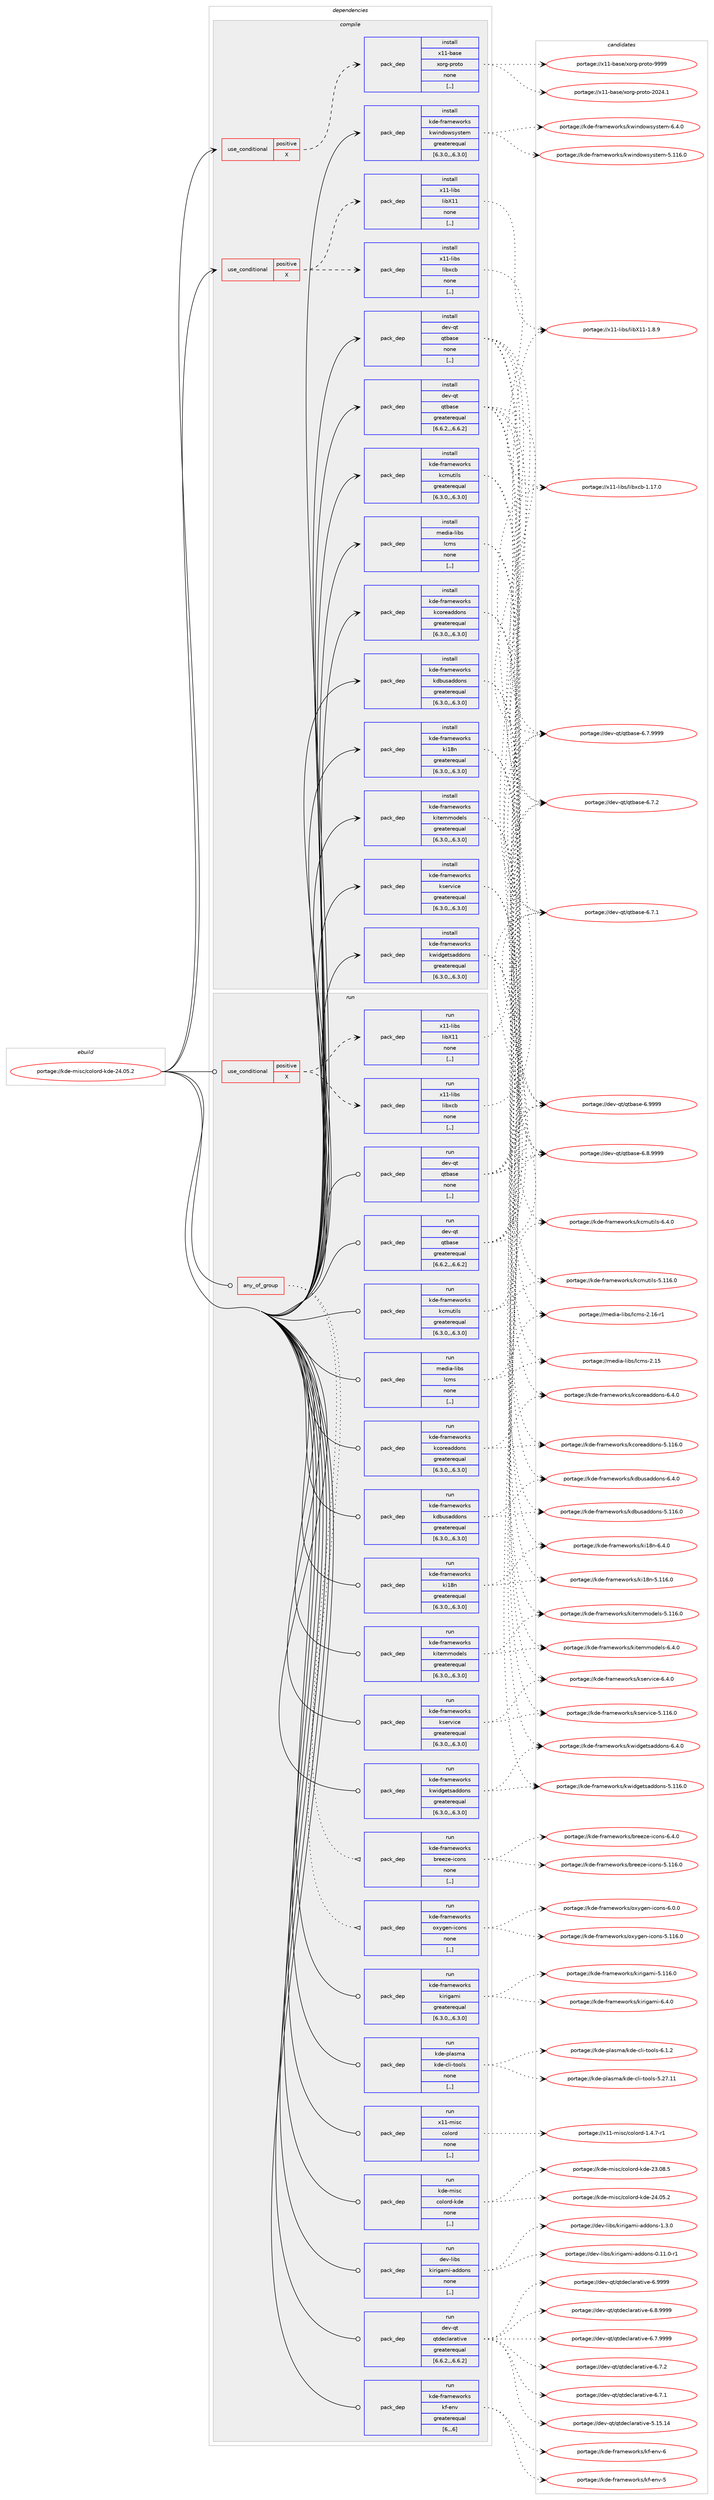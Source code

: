 digraph prolog {

# *************
# Graph options
# *************

newrank=true;
concentrate=true;
compound=true;
graph [rankdir=LR,fontname=Helvetica,fontsize=10,ranksep=1.5];#, ranksep=2.5, nodesep=0.2];
edge  [arrowhead=vee];
node  [fontname=Helvetica,fontsize=10];

# **********
# The ebuild
# **********

subgraph cluster_leftcol {
color=gray;
rank=same;
label=<<i>ebuild</i>>;
id [label="portage://kde-misc/colord-kde-24.05.2", color=red, width=4, href="../kde-misc/colord-kde-24.05.2.svg"];
}

# ****************
# The dependencies
# ****************

subgraph cluster_midcol {
color=gray;
label=<<i>dependencies</i>>;
subgraph cluster_compile {
fillcolor="#eeeeee";
style=filled;
label=<<i>compile</i>>;
subgraph cond68030 {
dependency265515 [label=<<TABLE BORDER="0" CELLBORDER="1" CELLSPACING="0" CELLPADDING="4"><TR><TD ROWSPAN="3" CELLPADDING="10">use_conditional</TD></TR><TR><TD>positive</TD></TR><TR><TD>X</TD></TR></TABLE>>, shape=none, color=red];
subgraph pack195434 {
dependency265516 [label=<<TABLE BORDER="0" CELLBORDER="1" CELLSPACING="0" CELLPADDING="4" WIDTH="220"><TR><TD ROWSPAN="6" CELLPADDING="30">pack_dep</TD></TR><TR><TD WIDTH="110">install</TD></TR><TR><TD>x11-base</TD></TR><TR><TD>xorg-proto</TD></TR><TR><TD>none</TD></TR><TR><TD>[,,]</TD></TR></TABLE>>, shape=none, color=blue];
}
dependency265515:e -> dependency265516:w [weight=20,style="dashed",arrowhead="vee"];
}
id:e -> dependency265515:w [weight=20,style="solid",arrowhead="vee"];
subgraph cond68031 {
dependency265517 [label=<<TABLE BORDER="0" CELLBORDER="1" CELLSPACING="0" CELLPADDING="4"><TR><TD ROWSPAN="3" CELLPADDING="10">use_conditional</TD></TR><TR><TD>positive</TD></TR><TR><TD>X</TD></TR></TABLE>>, shape=none, color=red];
subgraph pack195435 {
dependency265518 [label=<<TABLE BORDER="0" CELLBORDER="1" CELLSPACING="0" CELLPADDING="4" WIDTH="220"><TR><TD ROWSPAN="6" CELLPADDING="30">pack_dep</TD></TR><TR><TD WIDTH="110">install</TD></TR><TR><TD>x11-libs</TD></TR><TR><TD>libX11</TD></TR><TR><TD>none</TD></TR><TR><TD>[,,]</TD></TR></TABLE>>, shape=none, color=blue];
}
dependency265517:e -> dependency265518:w [weight=20,style="dashed",arrowhead="vee"];
subgraph pack195436 {
dependency265519 [label=<<TABLE BORDER="0" CELLBORDER="1" CELLSPACING="0" CELLPADDING="4" WIDTH="220"><TR><TD ROWSPAN="6" CELLPADDING="30">pack_dep</TD></TR><TR><TD WIDTH="110">install</TD></TR><TR><TD>x11-libs</TD></TR><TR><TD>libxcb</TD></TR><TR><TD>none</TD></TR><TR><TD>[,,]</TD></TR></TABLE>>, shape=none, color=blue];
}
dependency265517:e -> dependency265519:w [weight=20,style="dashed",arrowhead="vee"];
}
id:e -> dependency265517:w [weight=20,style="solid",arrowhead="vee"];
subgraph pack195437 {
dependency265520 [label=<<TABLE BORDER="0" CELLBORDER="1" CELLSPACING="0" CELLPADDING="4" WIDTH="220"><TR><TD ROWSPAN="6" CELLPADDING="30">pack_dep</TD></TR><TR><TD WIDTH="110">install</TD></TR><TR><TD>dev-qt</TD></TR><TR><TD>qtbase</TD></TR><TR><TD>greaterequal</TD></TR><TR><TD>[6.6.2,,,6.6.2]</TD></TR></TABLE>>, shape=none, color=blue];
}
id:e -> dependency265520:w [weight=20,style="solid",arrowhead="vee"];
subgraph pack195438 {
dependency265521 [label=<<TABLE BORDER="0" CELLBORDER="1" CELLSPACING="0" CELLPADDING="4" WIDTH="220"><TR><TD ROWSPAN="6" CELLPADDING="30">pack_dep</TD></TR><TR><TD WIDTH="110">install</TD></TR><TR><TD>dev-qt</TD></TR><TR><TD>qtbase</TD></TR><TR><TD>none</TD></TR><TR><TD>[,,]</TD></TR></TABLE>>, shape=none, color=blue];
}
id:e -> dependency265521:w [weight=20,style="solid",arrowhead="vee"];
subgraph pack195439 {
dependency265522 [label=<<TABLE BORDER="0" CELLBORDER="1" CELLSPACING="0" CELLPADDING="4" WIDTH="220"><TR><TD ROWSPAN="6" CELLPADDING="30">pack_dep</TD></TR><TR><TD WIDTH="110">install</TD></TR><TR><TD>kde-frameworks</TD></TR><TR><TD>kcmutils</TD></TR><TR><TD>greaterequal</TD></TR><TR><TD>[6.3.0,,,6.3.0]</TD></TR></TABLE>>, shape=none, color=blue];
}
id:e -> dependency265522:w [weight=20,style="solid",arrowhead="vee"];
subgraph pack195440 {
dependency265523 [label=<<TABLE BORDER="0" CELLBORDER="1" CELLSPACING="0" CELLPADDING="4" WIDTH="220"><TR><TD ROWSPAN="6" CELLPADDING="30">pack_dep</TD></TR><TR><TD WIDTH="110">install</TD></TR><TR><TD>kde-frameworks</TD></TR><TR><TD>kcoreaddons</TD></TR><TR><TD>greaterequal</TD></TR><TR><TD>[6.3.0,,,6.3.0]</TD></TR></TABLE>>, shape=none, color=blue];
}
id:e -> dependency265523:w [weight=20,style="solid",arrowhead="vee"];
subgraph pack195441 {
dependency265524 [label=<<TABLE BORDER="0" CELLBORDER="1" CELLSPACING="0" CELLPADDING="4" WIDTH="220"><TR><TD ROWSPAN="6" CELLPADDING="30">pack_dep</TD></TR><TR><TD WIDTH="110">install</TD></TR><TR><TD>kde-frameworks</TD></TR><TR><TD>kdbusaddons</TD></TR><TR><TD>greaterequal</TD></TR><TR><TD>[6.3.0,,,6.3.0]</TD></TR></TABLE>>, shape=none, color=blue];
}
id:e -> dependency265524:w [weight=20,style="solid",arrowhead="vee"];
subgraph pack195442 {
dependency265525 [label=<<TABLE BORDER="0" CELLBORDER="1" CELLSPACING="0" CELLPADDING="4" WIDTH="220"><TR><TD ROWSPAN="6" CELLPADDING="30">pack_dep</TD></TR><TR><TD WIDTH="110">install</TD></TR><TR><TD>kde-frameworks</TD></TR><TR><TD>ki18n</TD></TR><TR><TD>greaterequal</TD></TR><TR><TD>[6.3.0,,,6.3.0]</TD></TR></TABLE>>, shape=none, color=blue];
}
id:e -> dependency265525:w [weight=20,style="solid",arrowhead="vee"];
subgraph pack195443 {
dependency265526 [label=<<TABLE BORDER="0" CELLBORDER="1" CELLSPACING="0" CELLPADDING="4" WIDTH="220"><TR><TD ROWSPAN="6" CELLPADDING="30">pack_dep</TD></TR><TR><TD WIDTH="110">install</TD></TR><TR><TD>kde-frameworks</TD></TR><TR><TD>kitemmodels</TD></TR><TR><TD>greaterequal</TD></TR><TR><TD>[6.3.0,,,6.3.0]</TD></TR></TABLE>>, shape=none, color=blue];
}
id:e -> dependency265526:w [weight=20,style="solid",arrowhead="vee"];
subgraph pack195444 {
dependency265527 [label=<<TABLE BORDER="0" CELLBORDER="1" CELLSPACING="0" CELLPADDING="4" WIDTH="220"><TR><TD ROWSPAN="6" CELLPADDING="30">pack_dep</TD></TR><TR><TD WIDTH="110">install</TD></TR><TR><TD>kde-frameworks</TD></TR><TR><TD>kservice</TD></TR><TR><TD>greaterequal</TD></TR><TR><TD>[6.3.0,,,6.3.0]</TD></TR></TABLE>>, shape=none, color=blue];
}
id:e -> dependency265527:w [weight=20,style="solid",arrowhead="vee"];
subgraph pack195445 {
dependency265528 [label=<<TABLE BORDER="0" CELLBORDER="1" CELLSPACING="0" CELLPADDING="4" WIDTH="220"><TR><TD ROWSPAN="6" CELLPADDING="30">pack_dep</TD></TR><TR><TD WIDTH="110">install</TD></TR><TR><TD>kde-frameworks</TD></TR><TR><TD>kwidgetsaddons</TD></TR><TR><TD>greaterequal</TD></TR><TR><TD>[6.3.0,,,6.3.0]</TD></TR></TABLE>>, shape=none, color=blue];
}
id:e -> dependency265528:w [weight=20,style="solid",arrowhead="vee"];
subgraph pack195446 {
dependency265529 [label=<<TABLE BORDER="0" CELLBORDER="1" CELLSPACING="0" CELLPADDING="4" WIDTH="220"><TR><TD ROWSPAN="6" CELLPADDING="30">pack_dep</TD></TR><TR><TD WIDTH="110">install</TD></TR><TR><TD>kde-frameworks</TD></TR><TR><TD>kwindowsystem</TD></TR><TR><TD>greaterequal</TD></TR><TR><TD>[6.3.0,,,6.3.0]</TD></TR></TABLE>>, shape=none, color=blue];
}
id:e -> dependency265529:w [weight=20,style="solid",arrowhead="vee"];
subgraph pack195447 {
dependency265530 [label=<<TABLE BORDER="0" CELLBORDER="1" CELLSPACING="0" CELLPADDING="4" WIDTH="220"><TR><TD ROWSPAN="6" CELLPADDING="30">pack_dep</TD></TR><TR><TD WIDTH="110">install</TD></TR><TR><TD>media-libs</TD></TR><TR><TD>lcms</TD></TR><TR><TD>none</TD></TR><TR><TD>[,,]</TD></TR></TABLE>>, shape=none, color=blue];
}
id:e -> dependency265530:w [weight=20,style="solid",arrowhead="vee"];
}
subgraph cluster_compileandrun {
fillcolor="#eeeeee";
style=filled;
label=<<i>compile and run</i>>;
}
subgraph cluster_run {
fillcolor="#eeeeee";
style=filled;
label=<<i>run</i>>;
subgraph any1891 {
dependency265531 [label=<<TABLE BORDER="0" CELLBORDER="1" CELLSPACING="0" CELLPADDING="4"><TR><TD CELLPADDING="10">any_of_group</TD></TR></TABLE>>, shape=none, color=red];subgraph pack195448 {
dependency265532 [label=<<TABLE BORDER="0" CELLBORDER="1" CELLSPACING="0" CELLPADDING="4" WIDTH="220"><TR><TD ROWSPAN="6" CELLPADDING="30">pack_dep</TD></TR><TR><TD WIDTH="110">run</TD></TR><TR><TD>kde-frameworks</TD></TR><TR><TD>breeze-icons</TD></TR><TR><TD>none</TD></TR><TR><TD>[,,]</TD></TR></TABLE>>, shape=none, color=blue];
}
dependency265531:e -> dependency265532:w [weight=20,style="dotted",arrowhead="oinv"];
subgraph pack195449 {
dependency265533 [label=<<TABLE BORDER="0" CELLBORDER="1" CELLSPACING="0" CELLPADDING="4" WIDTH="220"><TR><TD ROWSPAN="6" CELLPADDING="30">pack_dep</TD></TR><TR><TD WIDTH="110">run</TD></TR><TR><TD>kde-frameworks</TD></TR><TR><TD>oxygen-icons</TD></TR><TR><TD>none</TD></TR><TR><TD>[,,]</TD></TR></TABLE>>, shape=none, color=blue];
}
dependency265531:e -> dependency265533:w [weight=20,style="dotted",arrowhead="oinv"];
}
id:e -> dependency265531:w [weight=20,style="solid",arrowhead="odot"];
subgraph cond68032 {
dependency265534 [label=<<TABLE BORDER="0" CELLBORDER="1" CELLSPACING="0" CELLPADDING="4"><TR><TD ROWSPAN="3" CELLPADDING="10">use_conditional</TD></TR><TR><TD>positive</TD></TR><TR><TD>X</TD></TR></TABLE>>, shape=none, color=red];
subgraph pack195450 {
dependency265535 [label=<<TABLE BORDER="0" CELLBORDER="1" CELLSPACING="0" CELLPADDING="4" WIDTH="220"><TR><TD ROWSPAN="6" CELLPADDING="30">pack_dep</TD></TR><TR><TD WIDTH="110">run</TD></TR><TR><TD>x11-libs</TD></TR><TR><TD>libX11</TD></TR><TR><TD>none</TD></TR><TR><TD>[,,]</TD></TR></TABLE>>, shape=none, color=blue];
}
dependency265534:e -> dependency265535:w [weight=20,style="dashed",arrowhead="vee"];
subgraph pack195451 {
dependency265536 [label=<<TABLE BORDER="0" CELLBORDER="1" CELLSPACING="0" CELLPADDING="4" WIDTH="220"><TR><TD ROWSPAN="6" CELLPADDING="30">pack_dep</TD></TR><TR><TD WIDTH="110">run</TD></TR><TR><TD>x11-libs</TD></TR><TR><TD>libxcb</TD></TR><TR><TD>none</TD></TR><TR><TD>[,,]</TD></TR></TABLE>>, shape=none, color=blue];
}
dependency265534:e -> dependency265536:w [weight=20,style="dashed",arrowhead="vee"];
}
id:e -> dependency265534:w [weight=20,style="solid",arrowhead="odot"];
subgraph pack195452 {
dependency265537 [label=<<TABLE BORDER="0" CELLBORDER="1" CELLSPACING="0" CELLPADDING="4" WIDTH="220"><TR><TD ROWSPAN="6" CELLPADDING="30">pack_dep</TD></TR><TR><TD WIDTH="110">run</TD></TR><TR><TD>dev-libs</TD></TR><TR><TD>kirigami-addons</TD></TR><TR><TD>none</TD></TR><TR><TD>[,,]</TD></TR></TABLE>>, shape=none, color=blue];
}
id:e -> dependency265537:w [weight=20,style="solid",arrowhead="odot"];
subgraph pack195453 {
dependency265538 [label=<<TABLE BORDER="0" CELLBORDER="1" CELLSPACING="0" CELLPADDING="4" WIDTH="220"><TR><TD ROWSPAN="6" CELLPADDING="30">pack_dep</TD></TR><TR><TD WIDTH="110">run</TD></TR><TR><TD>dev-qt</TD></TR><TR><TD>qtbase</TD></TR><TR><TD>greaterequal</TD></TR><TR><TD>[6.6.2,,,6.6.2]</TD></TR></TABLE>>, shape=none, color=blue];
}
id:e -> dependency265538:w [weight=20,style="solid",arrowhead="odot"];
subgraph pack195454 {
dependency265539 [label=<<TABLE BORDER="0" CELLBORDER="1" CELLSPACING="0" CELLPADDING="4" WIDTH="220"><TR><TD ROWSPAN="6" CELLPADDING="30">pack_dep</TD></TR><TR><TD WIDTH="110">run</TD></TR><TR><TD>dev-qt</TD></TR><TR><TD>qtbase</TD></TR><TR><TD>none</TD></TR><TR><TD>[,,]</TD></TR></TABLE>>, shape=none, color=blue];
}
id:e -> dependency265539:w [weight=20,style="solid",arrowhead="odot"];
subgraph pack195455 {
dependency265540 [label=<<TABLE BORDER="0" CELLBORDER="1" CELLSPACING="0" CELLPADDING="4" WIDTH="220"><TR><TD ROWSPAN="6" CELLPADDING="30">pack_dep</TD></TR><TR><TD WIDTH="110">run</TD></TR><TR><TD>dev-qt</TD></TR><TR><TD>qtdeclarative</TD></TR><TR><TD>greaterequal</TD></TR><TR><TD>[6.6.2,,,6.6.2]</TD></TR></TABLE>>, shape=none, color=blue];
}
id:e -> dependency265540:w [weight=20,style="solid",arrowhead="odot"];
subgraph pack195456 {
dependency265541 [label=<<TABLE BORDER="0" CELLBORDER="1" CELLSPACING="0" CELLPADDING="4" WIDTH="220"><TR><TD ROWSPAN="6" CELLPADDING="30">pack_dep</TD></TR><TR><TD WIDTH="110">run</TD></TR><TR><TD>kde-frameworks</TD></TR><TR><TD>kcmutils</TD></TR><TR><TD>greaterequal</TD></TR><TR><TD>[6.3.0,,,6.3.0]</TD></TR></TABLE>>, shape=none, color=blue];
}
id:e -> dependency265541:w [weight=20,style="solid",arrowhead="odot"];
subgraph pack195457 {
dependency265542 [label=<<TABLE BORDER="0" CELLBORDER="1" CELLSPACING="0" CELLPADDING="4" WIDTH="220"><TR><TD ROWSPAN="6" CELLPADDING="30">pack_dep</TD></TR><TR><TD WIDTH="110">run</TD></TR><TR><TD>kde-frameworks</TD></TR><TR><TD>kcoreaddons</TD></TR><TR><TD>greaterequal</TD></TR><TR><TD>[6.3.0,,,6.3.0]</TD></TR></TABLE>>, shape=none, color=blue];
}
id:e -> dependency265542:w [weight=20,style="solid",arrowhead="odot"];
subgraph pack195458 {
dependency265543 [label=<<TABLE BORDER="0" CELLBORDER="1" CELLSPACING="0" CELLPADDING="4" WIDTH="220"><TR><TD ROWSPAN="6" CELLPADDING="30">pack_dep</TD></TR><TR><TD WIDTH="110">run</TD></TR><TR><TD>kde-frameworks</TD></TR><TR><TD>kdbusaddons</TD></TR><TR><TD>greaterequal</TD></TR><TR><TD>[6.3.0,,,6.3.0]</TD></TR></TABLE>>, shape=none, color=blue];
}
id:e -> dependency265543:w [weight=20,style="solid",arrowhead="odot"];
subgraph pack195459 {
dependency265544 [label=<<TABLE BORDER="0" CELLBORDER="1" CELLSPACING="0" CELLPADDING="4" WIDTH="220"><TR><TD ROWSPAN="6" CELLPADDING="30">pack_dep</TD></TR><TR><TD WIDTH="110">run</TD></TR><TR><TD>kde-frameworks</TD></TR><TR><TD>kf-env</TD></TR><TR><TD>greaterequal</TD></TR><TR><TD>[6,,,6]</TD></TR></TABLE>>, shape=none, color=blue];
}
id:e -> dependency265544:w [weight=20,style="solid",arrowhead="odot"];
subgraph pack195460 {
dependency265545 [label=<<TABLE BORDER="0" CELLBORDER="1" CELLSPACING="0" CELLPADDING="4" WIDTH="220"><TR><TD ROWSPAN="6" CELLPADDING="30">pack_dep</TD></TR><TR><TD WIDTH="110">run</TD></TR><TR><TD>kde-frameworks</TD></TR><TR><TD>ki18n</TD></TR><TR><TD>greaterequal</TD></TR><TR><TD>[6.3.0,,,6.3.0]</TD></TR></TABLE>>, shape=none, color=blue];
}
id:e -> dependency265545:w [weight=20,style="solid",arrowhead="odot"];
subgraph pack195461 {
dependency265546 [label=<<TABLE BORDER="0" CELLBORDER="1" CELLSPACING="0" CELLPADDING="4" WIDTH="220"><TR><TD ROWSPAN="6" CELLPADDING="30">pack_dep</TD></TR><TR><TD WIDTH="110">run</TD></TR><TR><TD>kde-frameworks</TD></TR><TR><TD>kirigami</TD></TR><TR><TD>greaterequal</TD></TR><TR><TD>[6.3.0,,,6.3.0]</TD></TR></TABLE>>, shape=none, color=blue];
}
id:e -> dependency265546:w [weight=20,style="solid",arrowhead="odot"];
subgraph pack195462 {
dependency265547 [label=<<TABLE BORDER="0" CELLBORDER="1" CELLSPACING="0" CELLPADDING="4" WIDTH="220"><TR><TD ROWSPAN="6" CELLPADDING="30">pack_dep</TD></TR><TR><TD WIDTH="110">run</TD></TR><TR><TD>kde-frameworks</TD></TR><TR><TD>kitemmodels</TD></TR><TR><TD>greaterequal</TD></TR><TR><TD>[6.3.0,,,6.3.0]</TD></TR></TABLE>>, shape=none, color=blue];
}
id:e -> dependency265547:w [weight=20,style="solid",arrowhead="odot"];
subgraph pack195463 {
dependency265548 [label=<<TABLE BORDER="0" CELLBORDER="1" CELLSPACING="0" CELLPADDING="4" WIDTH="220"><TR><TD ROWSPAN="6" CELLPADDING="30">pack_dep</TD></TR><TR><TD WIDTH="110">run</TD></TR><TR><TD>kde-frameworks</TD></TR><TR><TD>kservice</TD></TR><TR><TD>greaterequal</TD></TR><TR><TD>[6.3.0,,,6.3.0]</TD></TR></TABLE>>, shape=none, color=blue];
}
id:e -> dependency265548:w [weight=20,style="solid",arrowhead="odot"];
subgraph pack195464 {
dependency265549 [label=<<TABLE BORDER="0" CELLBORDER="1" CELLSPACING="0" CELLPADDING="4" WIDTH="220"><TR><TD ROWSPAN="6" CELLPADDING="30">pack_dep</TD></TR><TR><TD WIDTH="110">run</TD></TR><TR><TD>kde-frameworks</TD></TR><TR><TD>kwidgetsaddons</TD></TR><TR><TD>greaterequal</TD></TR><TR><TD>[6.3.0,,,6.3.0]</TD></TR></TABLE>>, shape=none, color=blue];
}
id:e -> dependency265549:w [weight=20,style="solid",arrowhead="odot"];
subgraph pack195465 {
dependency265550 [label=<<TABLE BORDER="0" CELLBORDER="1" CELLSPACING="0" CELLPADDING="4" WIDTH="220"><TR><TD ROWSPAN="6" CELLPADDING="30">pack_dep</TD></TR><TR><TD WIDTH="110">run</TD></TR><TR><TD>kde-plasma</TD></TR><TR><TD>kde-cli-tools</TD></TR><TR><TD>none</TD></TR><TR><TD>[,,]</TD></TR></TABLE>>, shape=none, color=blue];
}
id:e -> dependency265550:w [weight=20,style="solid",arrowhead="odot"];
subgraph pack195466 {
dependency265551 [label=<<TABLE BORDER="0" CELLBORDER="1" CELLSPACING="0" CELLPADDING="4" WIDTH="220"><TR><TD ROWSPAN="6" CELLPADDING="30">pack_dep</TD></TR><TR><TD WIDTH="110">run</TD></TR><TR><TD>media-libs</TD></TR><TR><TD>lcms</TD></TR><TR><TD>none</TD></TR><TR><TD>[,,]</TD></TR></TABLE>>, shape=none, color=blue];
}
id:e -> dependency265551:w [weight=20,style="solid",arrowhead="odot"];
subgraph pack195467 {
dependency265552 [label=<<TABLE BORDER="0" CELLBORDER="1" CELLSPACING="0" CELLPADDING="4" WIDTH="220"><TR><TD ROWSPAN="6" CELLPADDING="30">pack_dep</TD></TR><TR><TD WIDTH="110">run</TD></TR><TR><TD>x11-misc</TD></TR><TR><TD>colord</TD></TR><TR><TD>none</TD></TR><TR><TD>[,,]</TD></TR></TABLE>>, shape=none, color=blue];
}
id:e -> dependency265552:w [weight=20,style="solid",arrowhead="odot"];
subgraph pack195468 {
dependency265553 [label=<<TABLE BORDER="0" CELLBORDER="1" CELLSPACING="0" CELLPADDING="4" WIDTH="220"><TR><TD ROWSPAN="6" CELLPADDING="30">pack_dep</TD></TR><TR><TD WIDTH="110">run</TD></TR><TR><TD>kde-misc</TD></TR><TR><TD>colord-kde</TD></TR><TR><TD>none</TD></TR><TR><TD>[,,]</TD></TR></TABLE>>, shape=none, color=blue];
}
id:e -> dependency265553:w [weight=20,style="solid",arrowhead="odot"];
}
}

# **************
# The candidates
# **************

subgraph cluster_choices {
rank=same;
color=gray;
label=<<i>candidates</i>>;

subgraph choice195434 {
color=black;
nodesep=1;
choice120494945989711510147120111114103451121141111161114557575757 [label="portage://x11-base/xorg-proto-9999", color=red, width=4,href="../x11-base/xorg-proto-9999.svg"];
choice1204949459897115101471201111141034511211411111611145504850524649 [label="portage://x11-base/xorg-proto-2024.1", color=red, width=4,href="../x11-base/xorg-proto-2024.1.svg"];
dependency265516:e -> choice120494945989711510147120111114103451121141111161114557575757:w [style=dotted,weight="100"];
dependency265516:e -> choice1204949459897115101471201111141034511211411111611145504850524649:w [style=dotted,weight="100"];
}
subgraph choice195435 {
color=black;
nodesep=1;
choice120494945108105981154710810598884949454946564657 [label="portage://x11-libs/libX11-1.8.9", color=red, width=4,href="../x11-libs/libX11-1.8.9.svg"];
dependency265518:e -> choice120494945108105981154710810598884949454946564657:w [style=dotted,weight="100"];
}
subgraph choice195436 {
color=black;
nodesep=1;
choice120494945108105981154710810598120999845494649554648 [label="portage://x11-libs/libxcb-1.17.0", color=red, width=4,href="../x11-libs/libxcb-1.17.0.svg"];
dependency265519:e -> choice120494945108105981154710810598120999845494649554648:w [style=dotted,weight="100"];
}
subgraph choice195437 {
color=black;
nodesep=1;
choice1001011184511311647113116989711510145544657575757 [label="portage://dev-qt/qtbase-6.9999", color=red, width=4,href="../dev-qt/qtbase-6.9999.svg"];
choice10010111845113116471131169897115101455446564657575757 [label="portage://dev-qt/qtbase-6.8.9999", color=red, width=4,href="../dev-qt/qtbase-6.8.9999.svg"];
choice10010111845113116471131169897115101455446554657575757 [label="portage://dev-qt/qtbase-6.7.9999", color=red, width=4,href="../dev-qt/qtbase-6.7.9999.svg"];
choice10010111845113116471131169897115101455446554650 [label="portage://dev-qt/qtbase-6.7.2", color=red, width=4,href="../dev-qt/qtbase-6.7.2.svg"];
choice10010111845113116471131169897115101455446554649 [label="portage://dev-qt/qtbase-6.7.1", color=red, width=4,href="../dev-qt/qtbase-6.7.1.svg"];
dependency265520:e -> choice1001011184511311647113116989711510145544657575757:w [style=dotted,weight="100"];
dependency265520:e -> choice10010111845113116471131169897115101455446564657575757:w [style=dotted,weight="100"];
dependency265520:e -> choice10010111845113116471131169897115101455446554657575757:w [style=dotted,weight="100"];
dependency265520:e -> choice10010111845113116471131169897115101455446554650:w [style=dotted,weight="100"];
dependency265520:e -> choice10010111845113116471131169897115101455446554649:w [style=dotted,weight="100"];
}
subgraph choice195438 {
color=black;
nodesep=1;
choice1001011184511311647113116989711510145544657575757 [label="portage://dev-qt/qtbase-6.9999", color=red, width=4,href="../dev-qt/qtbase-6.9999.svg"];
choice10010111845113116471131169897115101455446564657575757 [label="portage://dev-qt/qtbase-6.8.9999", color=red, width=4,href="../dev-qt/qtbase-6.8.9999.svg"];
choice10010111845113116471131169897115101455446554657575757 [label="portage://dev-qt/qtbase-6.7.9999", color=red, width=4,href="../dev-qt/qtbase-6.7.9999.svg"];
choice10010111845113116471131169897115101455446554650 [label="portage://dev-qt/qtbase-6.7.2", color=red, width=4,href="../dev-qt/qtbase-6.7.2.svg"];
choice10010111845113116471131169897115101455446554649 [label="portage://dev-qt/qtbase-6.7.1", color=red, width=4,href="../dev-qt/qtbase-6.7.1.svg"];
dependency265521:e -> choice1001011184511311647113116989711510145544657575757:w [style=dotted,weight="100"];
dependency265521:e -> choice10010111845113116471131169897115101455446564657575757:w [style=dotted,weight="100"];
dependency265521:e -> choice10010111845113116471131169897115101455446554657575757:w [style=dotted,weight="100"];
dependency265521:e -> choice10010111845113116471131169897115101455446554650:w [style=dotted,weight="100"];
dependency265521:e -> choice10010111845113116471131169897115101455446554649:w [style=dotted,weight="100"];
}
subgraph choice195439 {
color=black;
nodesep=1;
choice10710010145102114971091011191111141071154710799109117116105108115455446524648 [label="portage://kde-frameworks/kcmutils-6.4.0", color=red, width=4,href="../kde-frameworks/kcmutils-6.4.0.svg"];
choice107100101451021149710910111911111410711547107991091171161051081154553464949544648 [label="portage://kde-frameworks/kcmutils-5.116.0", color=red, width=4,href="../kde-frameworks/kcmutils-5.116.0.svg"];
dependency265522:e -> choice10710010145102114971091011191111141071154710799109117116105108115455446524648:w [style=dotted,weight="100"];
dependency265522:e -> choice107100101451021149710910111911111410711547107991091171161051081154553464949544648:w [style=dotted,weight="100"];
}
subgraph choice195440 {
color=black;
nodesep=1;
choice1071001014510211497109101119111114107115471079911111410197100100111110115455446524648 [label="portage://kde-frameworks/kcoreaddons-6.4.0", color=red, width=4,href="../kde-frameworks/kcoreaddons-6.4.0.svg"];
choice10710010145102114971091011191111141071154710799111114101971001001111101154553464949544648 [label="portage://kde-frameworks/kcoreaddons-5.116.0", color=red, width=4,href="../kde-frameworks/kcoreaddons-5.116.0.svg"];
dependency265523:e -> choice1071001014510211497109101119111114107115471079911111410197100100111110115455446524648:w [style=dotted,weight="100"];
dependency265523:e -> choice10710010145102114971091011191111141071154710799111114101971001001111101154553464949544648:w [style=dotted,weight="100"];
}
subgraph choice195441 {
color=black;
nodesep=1;
choice1071001014510211497109101119111114107115471071009811711597100100111110115455446524648 [label="portage://kde-frameworks/kdbusaddons-6.4.0", color=red, width=4,href="../kde-frameworks/kdbusaddons-6.4.0.svg"];
choice10710010145102114971091011191111141071154710710098117115971001001111101154553464949544648 [label="portage://kde-frameworks/kdbusaddons-5.116.0", color=red, width=4,href="../kde-frameworks/kdbusaddons-5.116.0.svg"];
dependency265524:e -> choice1071001014510211497109101119111114107115471071009811711597100100111110115455446524648:w [style=dotted,weight="100"];
dependency265524:e -> choice10710010145102114971091011191111141071154710710098117115971001001111101154553464949544648:w [style=dotted,weight="100"];
}
subgraph choice195442 {
color=black;
nodesep=1;
choice1071001014510211497109101119111114107115471071054956110455446524648 [label="portage://kde-frameworks/ki18n-6.4.0", color=red, width=4,href="../kde-frameworks/ki18n-6.4.0.svg"];
choice10710010145102114971091011191111141071154710710549561104553464949544648 [label="portage://kde-frameworks/ki18n-5.116.0", color=red, width=4,href="../kde-frameworks/ki18n-5.116.0.svg"];
dependency265525:e -> choice1071001014510211497109101119111114107115471071054956110455446524648:w [style=dotted,weight="100"];
dependency265525:e -> choice10710010145102114971091011191111141071154710710549561104553464949544648:w [style=dotted,weight="100"];
}
subgraph choice195443 {
color=black;
nodesep=1;
choice107100101451021149710910111911111410711547107105116101109109111100101108115455446524648 [label="portage://kde-frameworks/kitemmodels-6.4.0", color=red, width=4,href="../kde-frameworks/kitemmodels-6.4.0.svg"];
choice1071001014510211497109101119111114107115471071051161011091091111001011081154553464949544648 [label="portage://kde-frameworks/kitemmodels-5.116.0", color=red, width=4,href="../kde-frameworks/kitemmodels-5.116.0.svg"];
dependency265526:e -> choice107100101451021149710910111911111410711547107105116101109109111100101108115455446524648:w [style=dotted,weight="100"];
dependency265526:e -> choice1071001014510211497109101119111114107115471071051161011091091111001011081154553464949544648:w [style=dotted,weight="100"];
}
subgraph choice195444 {
color=black;
nodesep=1;
choice10710010145102114971091011191111141071154710711510111411810599101455446524648 [label="portage://kde-frameworks/kservice-6.4.0", color=red, width=4,href="../kde-frameworks/kservice-6.4.0.svg"];
choice107100101451021149710910111911111410711547107115101114118105991014553464949544648 [label="portage://kde-frameworks/kservice-5.116.0", color=red, width=4,href="../kde-frameworks/kservice-5.116.0.svg"];
dependency265527:e -> choice10710010145102114971091011191111141071154710711510111411810599101455446524648:w [style=dotted,weight="100"];
dependency265527:e -> choice107100101451021149710910111911111410711547107115101114118105991014553464949544648:w [style=dotted,weight="100"];
}
subgraph choice195445 {
color=black;
nodesep=1;
choice10710010145102114971091011191111141071154710711910510010310111611597100100111110115455446524648 [label="portage://kde-frameworks/kwidgetsaddons-6.4.0", color=red, width=4,href="../kde-frameworks/kwidgetsaddons-6.4.0.svg"];
choice107100101451021149710910111911111410711547107119105100103101116115971001001111101154553464949544648 [label="portage://kde-frameworks/kwidgetsaddons-5.116.0", color=red, width=4,href="../kde-frameworks/kwidgetsaddons-5.116.0.svg"];
dependency265528:e -> choice10710010145102114971091011191111141071154710711910510010310111611597100100111110115455446524648:w [style=dotted,weight="100"];
dependency265528:e -> choice107100101451021149710910111911111410711547107119105100103101116115971001001111101154553464949544648:w [style=dotted,weight="100"];
}
subgraph choice195446 {
color=black;
nodesep=1;
choice107100101451021149710910111911111410711547107119105110100111119115121115116101109455446524648 [label="portage://kde-frameworks/kwindowsystem-6.4.0", color=red, width=4,href="../kde-frameworks/kwindowsystem-6.4.0.svg"];
choice1071001014510211497109101119111114107115471071191051101001111191151211151161011094553464949544648 [label="portage://kde-frameworks/kwindowsystem-5.116.0", color=red, width=4,href="../kde-frameworks/kwindowsystem-5.116.0.svg"];
dependency265529:e -> choice107100101451021149710910111911111410711547107119105110100111119115121115116101109455446524648:w [style=dotted,weight="100"];
dependency265529:e -> choice1071001014510211497109101119111114107115471071191051101001111191151211151161011094553464949544648:w [style=dotted,weight="100"];
}
subgraph choice195447 {
color=black;
nodesep=1;
choice109101100105974510810598115471089910911545504649544511449 [label="portage://media-libs/lcms-2.16-r1", color=red, width=4,href="../media-libs/lcms-2.16-r1.svg"];
choice10910110010597451081059811547108991091154550464953 [label="portage://media-libs/lcms-2.15", color=red, width=4,href="../media-libs/lcms-2.15.svg"];
dependency265530:e -> choice109101100105974510810598115471089910911545504649544511449:w [style=dotted,weight="100"];
dependency265530:e -> choice10910110010597451081059811547108991091154550464953:w [style=dotted,weight="100"];
}
subgraph choice195448 {
color=black;
nodesep=1;
choice107100101451021149710910111911111410711547981141011011221014510599111110115455446524648 [label="portage://kde-frameworks/breeze-icons-6.4.0", color=red, width=4,href="../kde-frameworks/breeze-icons-6.4.0.svg"];
choice1071001014510211497109101119111114107115479811410110112210145105991111101154553464949544648 [label="portage://kde-frameworks/breeze-icons-5.116.0", color=red, width=4,href="../kde-frameworks/breeze-icons-5.116.0.svg"];
dependency265532:e -> choice107100101451021149710910111911111410711547981141011011221014510599111110115455446524648:w [style=dotted,weight="100"];
dependency265532:e -> choice1071001014510211497109101119111114107115479811410110112210145105991111101154553464949544648:w [style=dotted,weight="100"];
}
subgraph choice195449 {
color=black;
nodesep=1;
choice1071001014510211497109101119111114107115471111201211031011104510599111110115455446484648 [label="portage://kde-frameworks/oxygen-icons-6.0.0", color=red, width=4,href="../kde-frameworks/oxygen-icons-6.0.0.svg"];
choice10710010145102114971091011191111141071154711112012110310111045105991111101154553464949544648 [label="portage://kde-frameworks/oxygen-icons-5.116.0", color=red, width=4,href="../kde-frameworks/oxygen-icons-5.116.0.svg"];
dependency265533:e -> choice1071001014510211497109101119111114107115471111201211031011104510599111110115455446484648:w [style=dotted,weight="100"];
dependency265533:e -> choice10710010145102114971091011191111141071154711112012110310111045105991111101154553464949544648:w [style=dotted,weight="100"];
}
subgraph choice195450 {
color=black;
nodesep=1;
choice120494945108105981154710810598884949454946564657 [label="portage://x11-libs/libX11-1.8.9", color=red, width=4,href="../x11-libs/libX11-1.8.9.svg"];
dependency265535:e -> choice120494945108105981154710810598884949454946564657:w [style=dotted,weight="100"];
}
subgraph choice195451 {
color=black;
nodesep=1;
choice120494945108105981154710810598120999845494649554648 [label="portage://x11-libs/libxcb-1.17.0", color=red, width=4,href="../x11-libs/libxcb-1.17.0.svg"];
dependency265536:e -> choice120494945108105981154710810598120999845494649554648:w [style=dotted,weight="100"];
}
subgraph choice195452 {
color=black;
nodesep=1;
choice100101118451081059811547107105114105103971091054597100100111110115454946514648 [label="portage://dev-libs/kirigami-addons-1.3.0", color=red, width=4,href="../dev-libs/kirigami-addons-1.3.0.svg"];
choice100101118451081059811547107105114105103971091054597100100111110115454846494946484511449 [label="portage://dev-libs/kirigami-addons-0.11.0-r1", color=red, width=4,href="../dev-libs/kirigami-addons-0.11.0-r1.svg"];
dependency265537:e -> choice100101118451081059811547107105114105103971091054597100100111110115454946514648:w [style=dotted,weight="100"];
dependency265537:e -> choice100101118451081059811547107105114105103971091054597100100111110115454846494946484511449:w [style=dotted,weight="100"];
}
subgraph choice195453 {
color=black;
nodesep=1;
choice1001011184511311647113116989711510145544657575757 [label="portage://dev-qt/qtbase-6.9999", color=red, width=4,href="../dev-qt/qtbase-6.9999.svg"];
choice10010111845113116471131169897115101455446564657575757 [label="portage://dev-qt/qtbase-6.8.9999", color=red, width=4,href="../dev-qt/qtbase-6.8.9999.svg"];
choice10010111845113116471131169897115101455446554657575757 [label="portage://dev-qt/qtbase-6.7.9999", color=red, width=4,href="../dev-qt/qtbase-6.7.9999.svg"];
choice10010111845113116471131169897115101455446554650 [label="portage://dev-qt/qtbase-6.7.2", color=red, width=4,href="../dev-qt/qtbase-6.7.2.svg"];
choice10010111845113116471131169897115101455446554649 [label="portage://dev-qt/qtbase-6.7.1", color=red, width=4,href="../dev-qt/qtbase-6.7.1.svg"];
dependency265538:e -> choice1001011184511311647113116989711510145544657575757:w [style=dotted,weight="100"];
dependency265538:e -> choice10010111845113116471131169897115101455446564657575757:w [style=dotted,weight="100"];
dependency265538:e -> choice10010111845113116471131169897115101455446554657575757:w [style=dotted,weight="100"];
dependency265538:e -> choice10010111845113116471131169897115101455446554650:w [style=dotted,weight="100"];
dependency265538:e -> choice10010111845113116471131169897115101455446554649:w [style=dotted,weight="100"];
}
subgraph choice195454 {
color=black;
nodesep=1;
choice1001011184511311647113116989711510145544657575757 [label="portage://dev-qt/qtbase-6.9999", color=red, width=4,href="../dev-qt/qtbase-6.9999.svg"];
choice10010111845113116471131169897115101455446564657575757 [label="portage://dev-qt/qtbase-6.8.9999", color=red, width=4,href="../dev-qt/qtbase-6.8.9999.svg"];
choice10010111845113116471131169897115101455446554657575757 [label="portage://dev-qt/qtbase-6.7.9999", color=red, width=4,href="../dev-qt/qtbase-6.7.9999.svg"];
choice10010111845113116471131169897115101455446554650 [label="portage://dev-qt/qtbase-6.7.2", color=red, width=4,href="../dev-qt/qtbase-6.7.2.svg"];
choice10010111845113116471131169897115101455446554649 [label="portage://dev-qt/qtbase-6.7.1", color=red, width=4,href="../dev-qt/qtbase-6.7.1.svg"];
dependency265539:e -> choice1001011184511311647113116989711510145544657575757:w [style=dotted,weight="100"];
dependency265539:e -> choice10010111845113116471131169897115101455446564657575757:w [style=dotted,weight="100"];
dependency265539:e -> choice10010111845113116471131169897115101455446554657575757:w [style=dotted,weight="100"];
dependency265539:e -> choice10010111845113116471131169897115101455446554650:w [style=dotted,weight="100"];
dependency265539:e -> choice10010111845113116471131169897115101455446554649:w [style=dotted,weight="100"];
}
subgraph choice195455 {
color=black;
nodesep=1;
choice100101118451131164711311610010199108971149711610511810145544657575757 [label="portage://dev-qt/qtdeclarative-6.9999", color=red, width=4,href="../dev-qt/qtdeclarative-6.9999.svg"];
choice1001011184511311647113116100101991089711497116105118101455446564657575757 [label="portage://dev-qt/qtdeclarative-6.8.9999", color=red, width=4,href="../dev-qt/qtdeclarative-6.8.9999.svg"];
choice1001011184511311647113116100101991089711497116105118101455446554657575757 [label="portage://dev-qt/qtdeclarative-6.7.9999", color=red, width=4,href="../dev-qt/qtdeclarative-6.7.9999.svg"];
choice1001011184511311647113116100101991089711497116105118101455446554650 [label="portage://dev-qt/qtdeclarative-6.7.2", color=red, width=4,href="../dev-qt/qtdeclarative-6.7.2.svg"];
choice1001011184511311647113116100101991089711497116105118101455446554649 [label="portage://dev-qt/qtdeclarative-6.7.1", color=red, width=4,href="../dev-qt/qtdeclarative-6.7.1.svg"];
choice10010111845113116471131161001019910897114971161051181014553464953464952 [label="portage://dev-qt/qtdeclarative-5.15.14", color=red, width=4,href="../dev-qt/qtdeclarative-5.15.14.svg"];
dependency265540:e -> choice100101118451131164711311610010199108971149711610511810145544657575757:w [style=dotted,weight="100"];
dependency265540:e -> choice1001011184511311647113116100101991089711497116105118101455446564657575757:w [style=dotted,weight="100"];
dependency265540:e -> choice1001011184511311647113116100101991089711497116105118101455446554657575757:w [style=dotted,weight="100"];
dependency265540:e -> choice1001011184511311647113116100101991089711497116105118101455446554650:w [style=dotted,weight="100"];
dependency265540:e -> choice1001011184511311647113116100101991089711497116105118101455446554649:w [style=dotted,weight="100"];
dependency265540:e -> choice10010111845113116471131161001019910897114971161051181014553464953464952:w [style=dotted,weight="100"];
}
subgraph choice195456 {
color=black;
nodesep=1;
choice10710010145102114971091011191111141071154710799109117116105108115455446524648 [label="portage://kde-frameworks/kcmutils-6.4.0", color=red, width=4,href="../kde-frameworks/kcmutils-6.4.0.svg"];
choice107100101451021149710910111911111410711547107991091171161051081154553464949544648 [label="portage://kde-frameworks/kcmutils-5.116.0", color=red, width=4,href="../kde-frameworks/kcmutils-5.116.0.svg"];
dependency265541:e -> choice10710010145102114971091011191111141071154710799109117116105108115455446524648:w [style=dotted,weight="100"];
dependency265541:e -> choice107100101451021149710910111911111410711547107991091171161051081154553464949544648:w [style=dotted,weight="100"];
}
subgraph choice195457 {
color=black;
nodesep=1;
choice1071001014510211497109101119111114107115471079911111410197100100111110115455446524648 [label="portage://kde-frameworks/kcoreaddons-6.4.0", color=red, width=4,href="../kde-frameworks/kcoreaddons-6.4.0.svg"];
choice10710010145102114971091011191111141071154710799111114101971001001111101154553464949544648 [label="portage://kde-frameworks/kcoreaddons-5.116.0", color=red, width=4,href="../kde-frameworks/kcoreaddons-5.116.0.svg"];
dependency265542:e -> choice1071001014510211497109101119111114107115471079911111410197100100111110115455446524648:w [style=dotted,weight="100"];
dependency265542:e -> choice10710010145102114971091011191111141071154710799111114101971001001111101154553464949544648:w [style=dotted,weight="100"];
}
subgraph choice195458 {
color=black;
nodesep=1;
choice1071001014510211497109101119111114107115471071009811711597100100111110115455446524648 [label="portage://kde-frameworks/kdbusaddons-6.4.0", color=red, width=4,href="../kde-frameworks/kdbusaddons-6.4.0.svg"];
choice10710010145102114971091011191111141071154710710098117115971001001111101154553464949544648 [label="portage://kde-frameworks/kdbusaddons-5.116.0", color=red, width=4,href="../kde-frameworks/kdbusaddons-5.116.0.svg"];
dependency265543:e -> choice1071001014510211497109101119111114107115471071009811711597100100111110115455446524648:w [style=dotted,weight="100"];
dependency265543:e -> choice10710010145102114971091011191111141071154710710098117115971001001111101154553464949544648:w [style=dotted,weight="100"];
}
subgraph choice195459 {
color=black;
nodesep=1;
choice107100101451021149710910111911111410711547107102451011101184554 [label="portage://kde-frameworks/kf-env-6", color=red, width=4,href="../kde-frameworks/kf-env-6.svg"];
choice107100101451021149710910111911111410711547107102451011101184553 [label="portage://kde-frameworks/kf-env-5", color=red, width=4,href="../kde-frameworks/kf-env-5.svg"];
dependency265544:e -> choice107100101451021149710910111911111410711547107102451011101184554:w [style=dotted,weight="100"];
dependency265544:e -> choice107100101451021149710910111911111410711547107102451011101184553:w [style=dotted,weight="100"];
}
subgraph choice195460 {
color=black;
nodesep=1;
choice1071001014510211497109101119111114107115471071054956110455446524648 [label="portage://kde-frameworks/ki18n-6.4.0", color=red, width=4,href="../kde-frameworks/ki18n-6.4.0.svg"];
choice10710010145102114971091011191111141071154710710549561104553464949544648 [label="portage://kde-frameworks/ki18n-5.116.0", color=red, width=4,href="../kde-frameworks/ki18n-5.116.0.svg"];
dependency265545:e -> choice1071001014510211497109101119111114107115471071054956110455446524648:w [style=dotted,weight="100"];
dependency265545:e -> choice10710010145102114971091011191111141071154710710549561104553464949544648:w [style=dotted,weight="100"];
}
subgraph choice195461 {
color=black;
nodesep=1;
choice10710010145102114971091011191111141071154710710511410510397109105455446524648 [label="portage://kde-frameworks/kirigami-6.4.0", color=red, width=4,href="../kde-frameworks/kirigami-6.4.0.svg"];
choice107100101451021149710910111911111410711547107105114105103971091054553464949544648 [label="portage://kde-frameworks/kirigami-5.116.0", color=red, width=4,href="../kde-frameworks/kirigami-5.116.0.svg"];
dependency265546:e -> choice10710010145102114971091011191111141071154710710511410510397109105455446524648:w [style=dotted,weight="100"];
dependency265546:e -> choice107100101451021149710910111911111410711547107105114105103971091054553464949544648:w [style=dotted,weight="100"];
}
subgraph choice195462 {
color=black;
nodesep=1;
choice107100101451021149710910111911111410711547107105116101109109111100101108115455446524648 [label="portage://kde-frameworks/kitemmodels-6.4.0", color=red, width=4,href="../kde-frameworks/kitemmodels-6.4.0.svg"];
choice1071001014510211497109101119111114107115471071051161011091091111001011081154553464949544648 [label="portage://kde-frameworks/kitemmodels-5.116.0", color=red, width=4,href="../kde-frameworks/kitemmodels-5.116.0.svg"];
dependency265547:e -> choice107100101451021149710910111911111410711547107105116101109109111100101108115455446524648:w [style=dotted,weight="100"];
dependency265547:e -> choice1071001014510211497109101119111114107115471071051161011091091111001011081154553464949544648:w [style=dotted,weight="100"];
}
subgraph choice195463 {
color=black;
nodesep=1;
choice10710010145102114971091011191111141071154710711510111411810599101455446524648 [label="portage://kde-frameworks/kservice-6.4.0", color=red, width=4,href="../kde-frameworks/kservice-6.4.0.svg"];
choice107100101451021149710910111911111410711547107115101114118105991014553464949544648 [label="portage://kde-frameworks/kservice-5.116.0", color=red, width=4,href="../kde-frameworks/kservice-5.116.0.svg"];
dependency265548:e -> choice10710010145102114971091011191111141071154710711510111411810599101455446524648:w [style=dotted,weight="100"];
dependency265548:e -> choice107100101451021149710910111911111410711547107115101114118105991014553464949544648:w [style=dotted,weight="100"];
}
subgraph choice195464 {
color=black;
nodesep=1;
choice10710010145102114971091011191111141071154710711910510010310111611597100100111110115455446524648 [label="portage://kde-frameworks/kwidgetsaddons-6.4.0", color=red, width=4,href="../kde-frameworks/kwidgetsaddons-6.4.0.svg"];
choice107100101451021149710910111911111410711547107119105100103101116115971001001111101154553464949544648 [label="portage://kde-frameworks/kwidgetsaddons-5.116.0", color=red, width=4,href="../kde-frameworks/kwidgetsaddons-5.116.0.svg"];
dependency265549:e -> choice10710010145102114971091011191111141071154710711910510010310111611597100100111110115455446524648:w [style=dotted,weight="100"];
dependency265549:e -> choice107100101451021149710910111911111410711547107119105100103101116115971001001111101154553464949544648:w [style=dotted,weight="100"];
}
subgraph choice195465 {
color=black;
nodesep=1;
choice10710010145112108971151099747107100101459910810545116111111108115455446494650 [label="portage://kde-plasma/kde-cli-tools-6.1.2", color=red, width=4,href="../kde-plasma/kde-cli-tools-6.1.2.svg"];
choice107100101451121089711510997471071001014599108105451161111111081154553465055464949 [label="portage://kde-plasma/kde-cli-tools-5.27.11", color=red, width=4,href="../kde-plasma/kde-cli-tools-5.27.11.svg"];
dependency265550:e -> choice10710010145112108971151099747107100101459910810545116111111108115455446494650:w [style=dotted,weight="100"];
dependency265550:e -> choice107100101451121089711510997471071001014599108105451161111111081154553465055464949:w [style=dotted,weight="100"];
}
subgraph choice195466 {
color=black;
nodesep=1;
choice109101100105974510810598115471089910911545504649544511449 [label="portage://media-libs/lcms-2.16-r1", color=red, width=4,href="../media-libs/lcms-2.16-r1.svg"];
choice10910110010597451081059811547108991091154550464953 [label="portage://media-libs/lcms-2.15", color=red, width=4,href="../media-libs/lcms-2.15.svg"];
dependency265551:e -> choice109101100105974510810598115471089910911545504649544511449:w [style=dotted,weight="100"];
dependency265551:e -> choice10910110010597451081059811547108991091154550464953:w [style=dotted,weight="100"];
}
subgraph choice195467 {
color=black;
nodesep=1;
choice1204949451091051159947991111081111141004549465246554511449 [label="portage://x11-misc/colord-1.4.7-r1", color=red, width=4,href="../x11-misc/colord-1.4.7-r1.svg"];
dependency265552:e -> choice1204949451091051159947991111081111141004549465246554511449:w [style=dotted,weight="100"];
}
subgraph choice195468 {
color=black;
nodesep=1;
choice10710010145109105115994799111108111114100451071001014550524648534650 [label="portage://kde-misc/colord-kde-24.05.2", color=red, width=4,href="../kde-misc/colord-kde-24.05.2.svg"];
choice10710010145109105115994799111108111114100451071001014550514648564653 [label="portage://kde-misc/colord-kde-23.08.5", color=red, width=4,href="../kde-misc/colord-kde-23.08.5.svg"];
dependency265553:e -> choice10710010145109105115994799111108111114100451071001014550524648534650:w [style=dotted,weight="100"];
dependency265553:e -> choice10710010145109105115994799111108111114100451071001014550514648564653:w [style=dotted,weight="100"];
}
}

}
